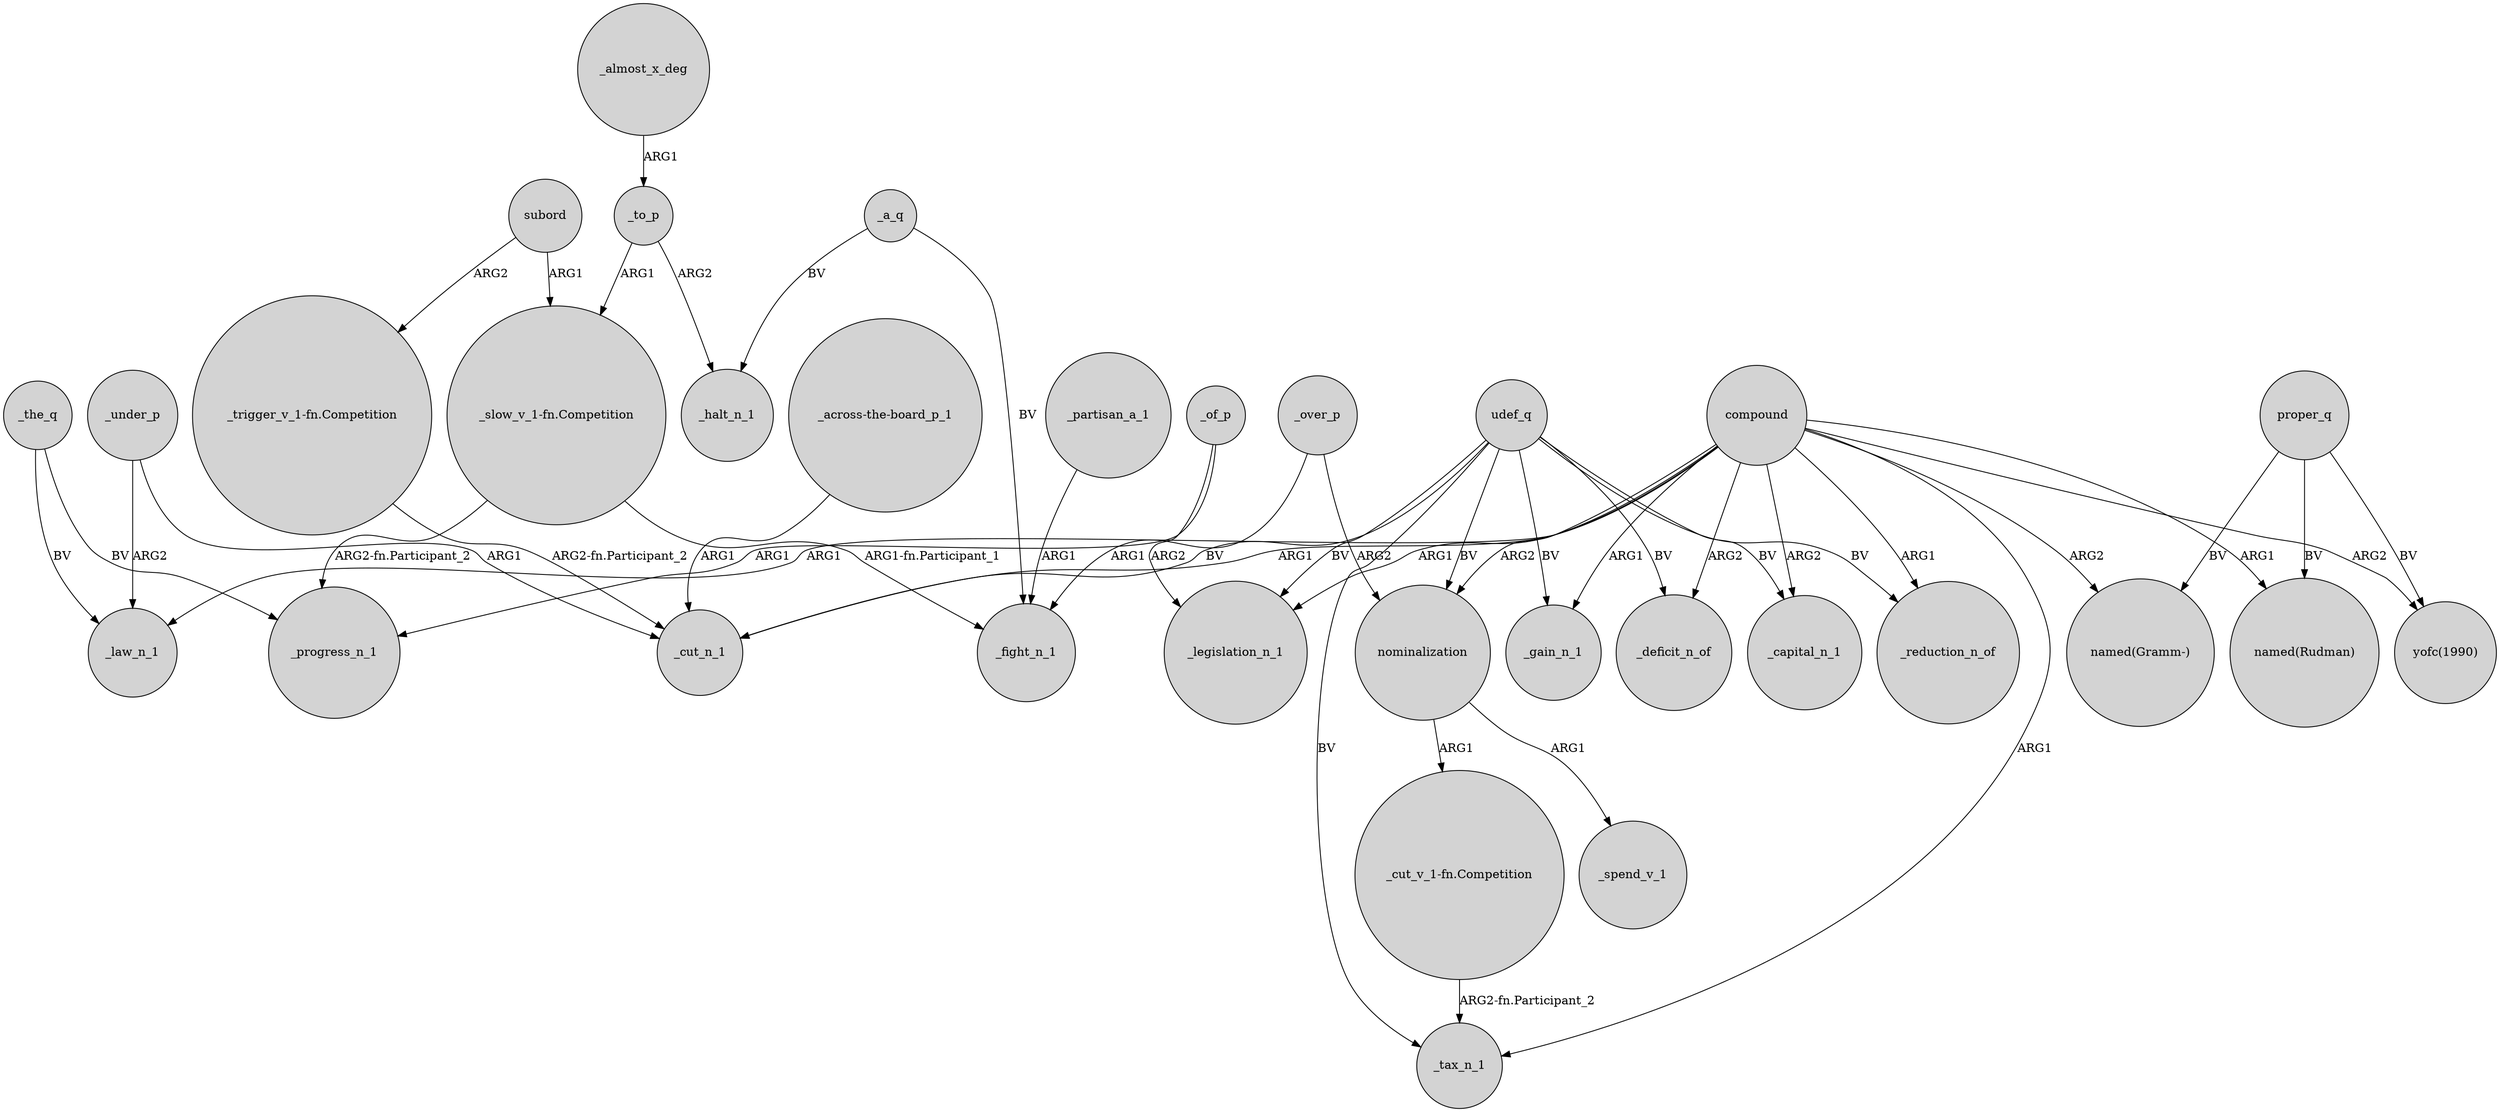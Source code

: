 digraph {
	node [shape=circle style=filled]
	subord -> "_slow_v_1-fn.Competition" [label=ARG1]
	udef_q -> _cut_n_1 [label=BV]
	compound -> _cut_n_1 [label=ARG1]
	_over_p -> nominalization [label=ARG2]
	_a_q -> _halt_n_1 [label=BV]
	udef_q -> _gain_n_1 [label=BV]
	_under_p -> _cut_n_1 [label=ARG1]
	udef_q -> nominalization [label=BV]
	udef_q -> _tax_n_1 [label=BV]
	_almost_x_deg -> _to_p [label=ARG1]
	compound -> "yofc(1990)" [label=ARG2]
	compound -> _deficit_n_of [label=ARG2]
	compound -> _reduction_n_of [label=ARG1]
	"_across-the-board_p_1" -> _cut_n_1 [label=ARG1]
	_under_p -> _law_n_1 [label=ARG2]
	proper_q -> "named(Gramm-)" [label=BV]
	_to_p -> "_slow_v_1-fn.Competition" [label=ARG1]
	_the_q -> _law_n_1 [label=BV]
	nominalization -> _spend_v_1 [label=ARG1]
	compound -> nominalization [label=ARG2]
	_of_p -> _legislation_n_1 [label=ARG2]
	_of_p -> _progress_n_1 [label=ARG1]
	udef_q -> _legislation_n_1 [label=BV]
	udef_q -> _capital_n_1 [label=BV]
	subord -> "_trigger_v_1-fn.Competition" [label=ARG2]
	compound -> _tax_n_1 [label=ARG1]
	_the_q -> _progress_n_1 [label=BV]
	udef_q -> _reduction_n_of [label=BV]
	compound -> "named(Rudman)" [label=ARG1]
	proper_q -> "named(Rudman)" [label=BV]
	compound -> "named(Gramm-)" [label=ARG2]
	proper_q -> "yofc(1990)" [label=BV]
	"_cut_v_1-fn.Competition" -> _tax_n_1 [label="ARG2-fn.Participant_2"]
	"_slow_v_1-fn.Competition" -> _fight_n_1 [label="ARG1-fn.Participant_1"]
	nominalization -> "_cut_v_1-fn.Competition" [label=ARG1]
	"_trigger_v_1-fn.Competition" -> _cut_n_1 [label="ARG2-fn.Participant_2"]
	_partisan_a_1 -> _fight_n_1 [label=ARG1]
	compound -> _capital_n_1 [label=ARG2]
	compound -> _gain_n_1 [label=ARG1]
	compound -> _law_n_1 [label=ARG1]
	compound -> _legislation_n_1 [label=ARG1]
	_over_p -> _fight_n_1 [label=ARG1]
	"_slow_v_1-fn.Competition" -> _progress_n_1 [label="ARG2-fn.Participant_2"]
	_to_p -> _halt_n_1 [label=ARG2]
	udef_q -> _deficit_n_of [label=BV]
	_a_q -> _fight_n_1 [label=BV]
}
